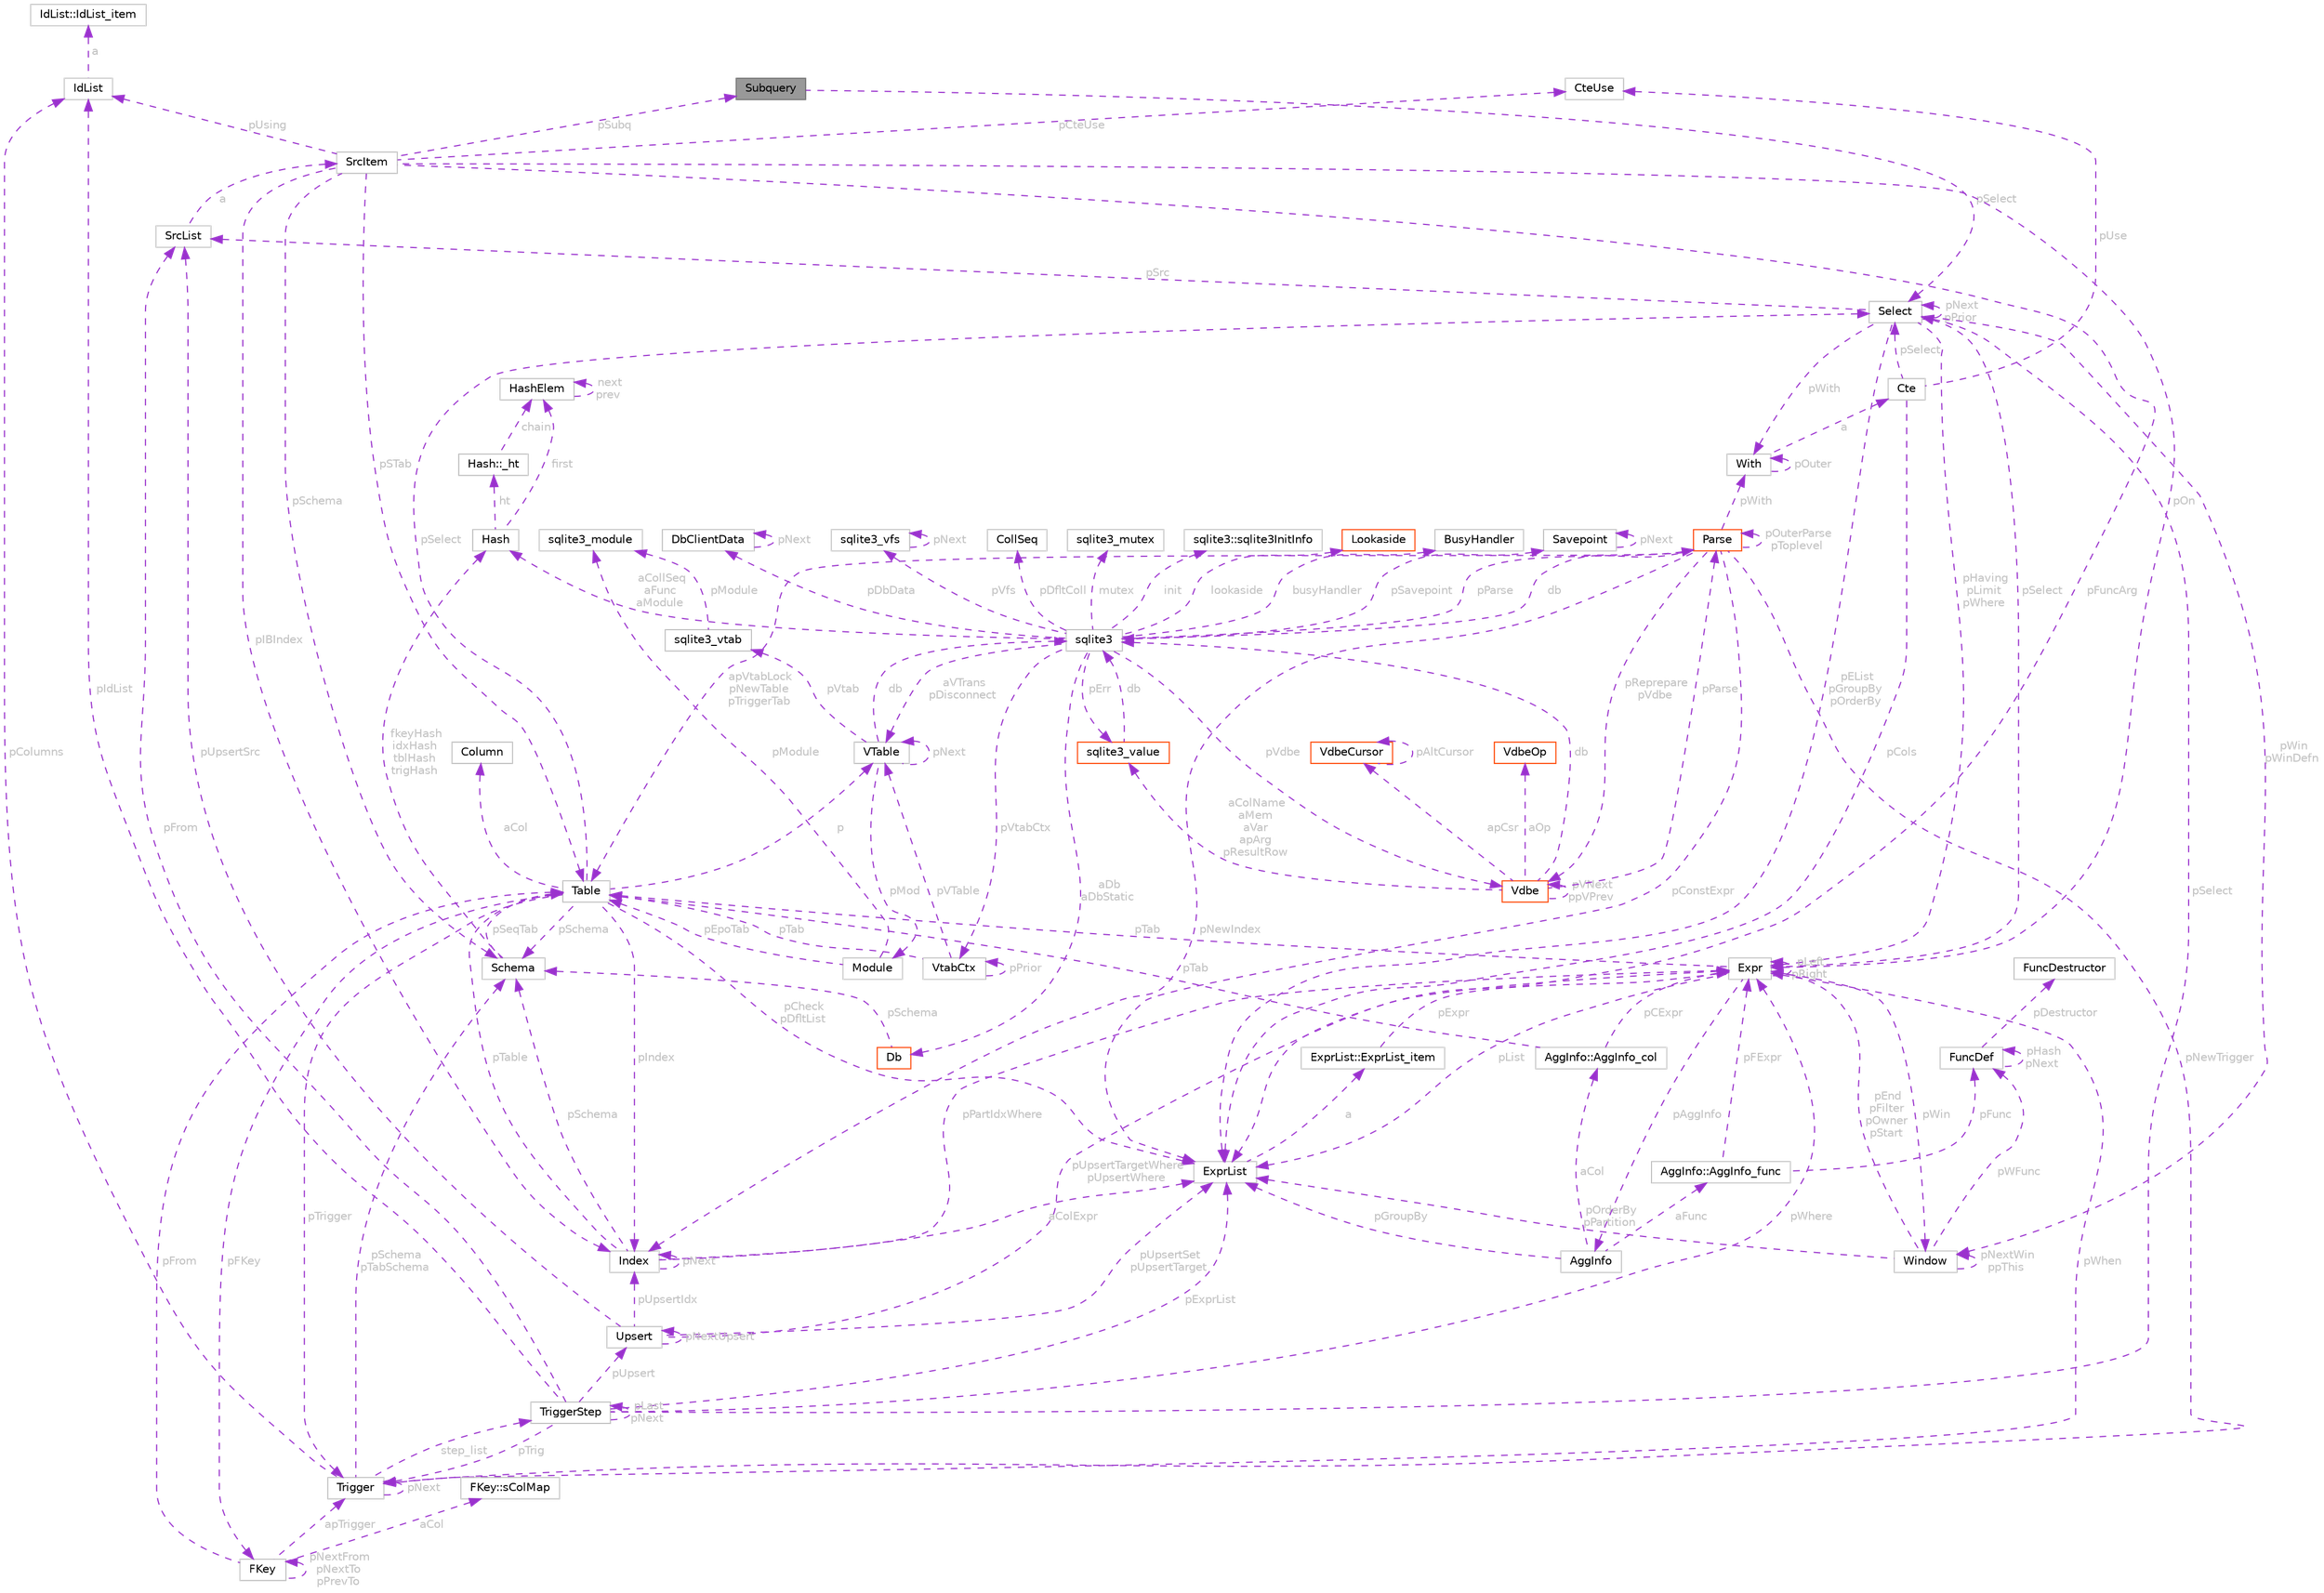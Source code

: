 digraph "Subquery"
{
 // LATEX_PDF_SIZE
  bgcolor="transparent";
  edge [fontname=Helvetica,fontsize=10,labelfontname=Helvetica,labelfontsize=10];
  node [fontname=Helvetica,fontsize=10,shape=box,height=0.2,width=0.4];
  Node1 [id="Node000001",label="Subquery",height=0.2,width=0.4,color="gray40", fillcolor="grey60", style="filled", fontcolor="black",tooltip=" "];
  Node2 -> Node1 [id="edge1_Node000001_Node000002",dir="back",color="darkorchid3",style="dashed",tooltip=" ",label=" pSelect",fontcolor="grey" ];
  Node2 [id="Node000002",label="Select",height=0.2,width=0.4,color="grey75", fillcolor="white", style="filled",URL="$structSelect.html",tooltip=" "];
  Node3 -> Node2 [id="edge2_Node000002_Node000003",dir="back",color="darkorchid3",style="dashed",tooltip=" ",label=" pEList\npGroupBy\npOrderBy",fontcolor="grey" ];
  Node3 [id="Node000003",label="ExprList",height=0.2,width=0.4,color="grey75", fillcolor="white", style="filled",URL="$structExprList.html",tooltip=" "];
  Node4 -> Node3 [id="edge3_Node000003_Node000004",dir="back",color="darkorchid3",style="dashed",tooltip=" ",label=" a",fontcolor="grey" ];
  Node4 [id="Node000004",label="ExprList::ExprList_item",height=0.2,width=0.4,color="grey75", fillcolor="white", style="filled",URL="$structExprList_1_1ExprList__item.html",tooltip=" "];
  Node5 -> Node4 [id="edge4_Node000004_Node000005",dir="back",color="darkorchid3",style="dashed",tooltip=" ",label=" pExpr",fontcolor="grey" ];
  Node5 [id="Node000005",label="Expr",height=0.2,width=0.4,color="grey75", fillcolor="white", style="filled",URL="$structExpr.html",tooltip=" "];
  Node5 -> Node5 [id="edge5_Node000005_Node000005",dir="back",color="darkorchid3",style="dashed",tooltip=" ",label=" pLeft\npRight",fontcolor="grey" ];
  Node3 -> Node5 [id="edge6_Node000005_Node000003",dir="back",color="darkorchid3",style="dashed",tooltip=" ",label=" pList",fontcolor="grey" ];
  Node2 -> Node5 [id="edge7_Node000005_Node000002",dir="back",color="darkorchid3",style="dashed",tooltip=" ",label=" pSelect",fontcolor="grey" ];
  Node6 -> Node5 [id="edge8_Node000005_Node000006",dir="back",color="darkorchid3",style="dashed",tooltip=" ",label=" pAggInfo",fontcolor="grey" ];
  Node6 [id="Node000006",label="AggInfo",height=0.2,width=0.4,color="grey75", fillcolor="white", style="filled",URL="$structAggInfo.html",tooltip=" "];
  Node3 -> Node6 [id="edge9_Node000006_Node000003",dir="back",color="darkorchid3",style="dashed",tooltip=" ",label=" pGroupBy",fontcolor="grey" ];
  Node7 -> Node6 [id="edge10_Node000006_Node000007",dir="back",color="darkorchid3",style="dashed",tooltip=" ",label=" aCol",fontcolor="grey" ];
  Node7 [id="Node000007",label="AggInfo::AggInfo_col",height=0.2,width=0.4,color="grey75", fillcolor="white", style="filled",URL="$structAggInfo_1_1AggInfo__col.html",tooltip=" "];
  Node8 -> Node7 [id="edge11_Node000007_Node000008",dir="back",color="darkorchid3",style="dashed",tooltip=" ",label=" pTab",fontcolor="grey" ];
  Node8 [id="Node000008",label="Table",height=0.2,width=0.4,color="grey75", fillcolor="white", style="filled",URL="$structTable.html",tooltip=" "];
  Node9 -> Node8 [id="edge12_Node000008_Node000009",dir="back",color="darkorchid3",style="dashed",tooltip=" ",label=" aCol",fontcolor="grey" ];
  Node9 [id="Node000009",label="Column",height=0.2,width=0.4,color="grey75", fillcolor="white", style="filled",URL="$structColumn.html",tooltip=" "];
  Node10 -> Node8 [id="edge13_Node000008_Node000010",dir="back",color="darkorchid3",style="dashed",tooltip=" ",label=" pIndex",fontcolor="grey" ];
  Node10 [id="Node000010",label="Index",height=0.2,width=0.4,color="grey75", fillcolor="white", style="filled",URL="$structIndex.html",tooltip=" "];
  Node8 -> Node10 [id="edge14_Node000010_Node000008",dir="back",color="darkorchid3",style="dashed",tooltip=" ",label=" pTable",fontcolor="grey" ];
  Node10 -> Node10 [id="edge15_Node000010_Node000010",dir="back",color="darkorchid3",style="dashed",tooltip=" ",label=" pNext",fontcolor="grey" ];
  Node11 -> Node10 [id="edge16_Node000010_Node000011",dir="back",color="darkorchid3",style="dashed",tooltip=" ",label=" pSchema",fontcolor="grey" ];
  Node11 [id="Node000011",label="Schema",height=0.2,width=0.4,color="grey75", fillcolor="white", style="filled",URL="$structSchema.html",tooltip=" "];
  Node12 -> Node11 [id="edge17_Node000011_Node000012",dir="back",color="darkorchid3",style="dashed",tooltip=" ",label=" fkeyHash\nidxHash\ntblHash\ntrigHash",fontcolor="grey" ];
  Node12 [id="Node000012",label="Hash",height=0.2,width=0.4,color="grey75", fillcolor="white", style="filled",URL="$structHash.html",tooltip=" "];
  Node13 -> Node12 [id="edge18_Node000012_Node000013",dir="back",color="darkorchid3",style="dashed",tooltip=" ",label=" first",fontcolor="grey" ];
  Node13 [id="Node000013",label="HashElem",height=0.2,width=0.4,color="grey75", fillcolor="white", style="filled",URL="$structHashElem.html",tooltip=" "];
  Node13 -> Node13 [id="edge19_Node000013_Node000013",dir="back",color="darkorchid3",style="dashed",tooltip=" ",label=" next\nprev",fontcolor="grey" ];
  Node14 -> Node12 [id="edge20_Node000012_Node000014",dir="back",color="darkorchid3",style="dashed",tooltip=" ",label=" ht",fontcolor="grey" ];
  Node14 [id="Node000014",label="Hash::_ht",height=0.2,width=0.4,color="grey75", fillcolor="white", style="filled",URL="$structHash_1_1__ht.html",tooltip=" "];
  Node13 -> Node14 [id="edge21_Node000014_Node000013",dir="back",color="darkorchid3",style="dashed",tooltip=" ",label=" chain",fontcolor="grey" ];
  Node8 -> Node11 [id="edge22_Node000011_Node000008",dir="back",color="darkorchid3",style="dashed",tooltip=" ",label=" pSeqTab",fontcolor="grey" ];
  Node5 -> Node10 [id="edge23_Node000010_Node000005",dir="back",color="darkorchid3",style="dashed",tooltip=" ",label=" pPartIdxWhere",fontcolor="grey" ];
  Node3 -> Node10 [id="edge24_Node000010_Node000003",dir="back",color="darkorchid3",style="dashed",tooltip=" ",label=" aColExpr",fontcolor="grey" ];
  Node3 -> Node8 [id="edge25_Node000008_Node000003",dir="back",color="darkorchid3",style="dashed",tooltip=" ",label=" pCheck\npDfltList",fontcolor="grey" ];
  Node15 -> Node8 [id="edge26_Node000008_Node000015",dir="back",color="darkorchid3",style="dashed",tooltip=" ",label=" pFKey",fontcolor="grey" ];
  Node15 [id="Node000015",label="FKey",height=0.2,width=0.4,color="grey75", fillcolor="white", style="filled",URL="$structFKey.html",tooltip=" "];
  Node8 -> Node15 [id="edge27_Node000015_Node000008",dir="back",color="darkorchid3",style="dashed",tooltip=" ",label=" pFrom",fontcolor="grey" ];
  Node15 -> Node15 [id="edge28_Node000015_Node000015",dir="back",color="darkorchid3",style="dashed",tooltip=" ",label=" pNextFrom\npNextTo\npPrevTo",fontcolor="grey" ];
  Node16 -> Node15 [id="edge29_Node000015_Node000016",dir="back",color="darkorchid3",style="dashed",tooltip=" ",label=" apTrigger",fontcolor="grey" ];
  Node16 [id="Node000016",label="Trigger",height=0.2,width=0.4,color="grey75", fillcolor="white", style="filled",URL="$structTrigger.html",tooltip=" "];
  Node5 -> Node16 [id="edge30_Node000016_Node000005",dir="back",color="darkorchid3",style="dashed",tooltip=" ",label=" pWhen",fontcolor="grey" ];
  Node17 -> Node16 [id="edge31_Node000016_Node000017",dir="back",color="darkorchid3",style="dashed",tooltip=" ",label=" pColumns",fontcolor="grey" ];
  Node17 [id="Node000017",label="IdList",height=0.2,width=0.4,color="grey75", fillcolor="white", style="filled",URL="$structIdList.html",tooltip=" "];
  Node18 -> Node17 [id="edge32_Node000017_Node000018",dir="back",color="darkorchid3",style="dashed",tooltip=" ",label=" a",fontcolor="grey" ];
  Node18 [id="Node000018",label="IdList::IdList_item",height=0.2,width=0.4,color="grey75", fillcolor="white", style="filled",URL="$structIdList_1_1IdList__item.html",tooltip=" "];
  Node11 -> Node16 [id="edge33_Node000016_Node000011",dir="back",color="darkorchid3",style="dashed",tooltip=" ",label=" pSchema\npTabSchema",fontcolor="grey" ];
  Node19 -> Node16 [id="edge34_Node000016_Node000019",dir="back",color="darkorchid3",style="dashed",tooltip=" ",label=" step_list",fontcolor="grey" ];
  Node19 [id="Node000019",label="TriggerStep",height=0.2,width=0.4,color="grey75", fillcolor="white", style="filled",URL="$structTriggerStep.html",tooltip=" "];
  Node16 -> Node19 [id="edge35_Node000019_Node000016",dir="back",color="darkorchid3",style="dashed",tooltip=" ",label=" pTrig",fontcolor="grey" ];
  Node2 -> Node19 [id="edge36_Node000019_Node000002",dir="back",color="darkorchid3",style="dashed",tooltip=" ",label=" pSelect",fontcolor="grey" ];
  Node20 -> Node19 [id="edge37_Node000019_Node000020",dir="back",color="darkorchid3",style="dashed",tooltip=" ",label=" pFrom",fontcolor="grey" ];
  Node20 [id="Node000020",label="SrcList",height=0.2,width=0.4,color="grey75", fillcolor="white", style="filled",URL="$structSrcList.html",tooltip=" "];
  Node21 -> Node20 [id="edge38_Node000020_Node000021",dir="back",color="darkorchid3",style="dashed",tooltip=" ",label=" a",fontcolor="grey" ];
  Node21 [id="Node000021",label="SrcItem",height=0.2,width=0.4,color="grey75", fillcolor="white", style="filled",URL="$structSrcItem.html",tooltip=" "];
  Node8 -> Node21 [id="edge39_Node000021_Node000008",dir="back",color="darkorchid3",style="dashed",tooltip=" ",label=" pSTab",fontcolor="grey" ];
  Node3 -> Node21 [id="edge40_Node000021_Node000003",dir="back",color="darkorchid3",style="dashed",tooltip=" ",label=" pFuncArg",fontcolor="grey" ];
  Node10 -> Node21 [id="edge41_Node000021_Node000010",dir="back",color="darkorchid3",style="dashed",tooltip=" ",label=" pIBIndex",fontcolor="grey" ];
  Node22 -> Node21 [id="edge42_Node000021_Node000022",dir="back",color="darkorchid3",style="dashed",tooltip=" ",label=" pCteUse",fontcolor="grey" ];
  Node22 [id="Node000022",label="CteUse",height=0.2,width=0.4,color="grey75", fillcolor="white", style="filled",URL="$structCteUse.html",tooltip=" "];
  Node5 -> Node21 [id="edge43_Node000021_Node000005",dir="back",color="darkorchid3",style="dashed",tooltip=" ",label=" pOn",fontcolor="grey" ];
  Node17 -> Node21 [id="edge44_Node000021_Node000017",dir="back",color="darkorchid3",style="dashed",tooltip=" ",label=" pUsing",fontcolor="grey" ];
  Node11 -> Node21 [id="edge45_Node000021_Node000011",dir="back",color="darkorchid3",style="dashed",tooltip=" ",label=" pSchema",fontcolor="grey" ];
  Node1 -> Node21 [id="edge46_Node000021_Node000001",dir="back",color="darkorchid3",style="dashed",tooltip=" ",label=" pSubq",fontcolor="grey" ];
  Node5 -> Node19 [id="edge47_Node000019_Node000005",dir="back",color="darkorchid3",style="dashed",tooltip=" ",label=" pWhere",fontcolor="grey" ];
  Node3 -> Node19 [id="edge48_Node000019_Node000003",dir="back",color="darkorchid3",style="dashed",tooltip=" ",label=" pExprList",fontcolor="grey" ];
  Node17 -> Node19 [id="edge49_Node000019_Node000017",dir="back",color="darkorchid3",style="dashed",tooltip=" ",label=" pIdList",fontcolor="grey" ];
  Node23 -> Node19 [id="edge50_Node000019_Node000023",dir="back",color="darkorchid3",style="dashed",tooltip=" ",label=" pUpsert",fontcolor="grey" ];
  Node23 [id="Node000023",label="Upsert",height=0.2,width=0.4,color="grey75", fillcolor="white", style="filled",URL="$structUpsert.html",tooltip=" "];
  Node3 -> Node23 [id="edge51_Node000023_Node000003",dir="back",color="darkorchid3",style="dashed",tooltip=" ",label=" pUpsertSet\npUpsertTarget",fontcolor="grey" ];
  Node5 -> Node23 [id="edge52_Node000023_Node000005",dir="back",color="darkorchid3",style="dashed",tooltip=" ",label=" pUpsertTargetWhere\npUpsertWhere",fontcolor="grey" ];
  Node23 -> Node23 [id="edge53_Node000023_Node000023",dir="back",color="darkorchid3",style="dashed",tooltip=" ",label=" pNextUpsert",fontcolor="grey" ];
  Node10 -> Node23 [id="edge54_Node000023_Node000010",dir="back",color="darkorchid3",style="dashed",tooltip=" ",label=" pUpsertIdx",fontcolor="grey" ];
  Node20 -> Node23 [id="edge55_Node000023_Node000020",dir="back",color="darkorchid3",style="dashed",tooltip=" ",label=" pUpsertSrc",fontcolor="grey" ];
  Node19 -> Node19 [id="edge56_Node000019_Node000019",dir="back",color="darkorchid3",style="dashed",tooltip=" ",label=" pLast\npNext",fontcolor="grey" ];
  Node16 -> Node16 [id="edge57_Node000016_Node000016",dir="back",color="darkorchid3",style="dashed",tooltip=" ",label=" pNext",fontcolor="grey" ];
  Node24 -> Node15 [id="edge58_Node000015_Node000024",dir="back",color="darkorchid3",style="dashed",tooltip=" ",label=" aCol",fontcolor="grey" ];
  Node24 [id="Node000024",label="FKey::sColMap",height=0.2,width=0.4,color="grey75", fillcolor="white", style="filled",URL="$structFKey_1_1sColMap.html",tooltip=" "];
  Node2 -> Node8 [id="edge59_Node000008_Node000002",dir="back",color="darkorchid3",style="dashed",tooltip=" ",label=" pSelect",fontcolor="grey" ];
  Node25 -> Node8 [id="edge60_Node000008_Node000025",dir="back",color="darkorchid3",style="dashed",tooltip=" ",label=" p",fontcolor="grey" ];
  Node25 [id="Node000025",label="VTable",height=0.2,width=0.4,color="grey75", fillcolor="white", style="filled",URL="$structVTable.html",tooltip=" "];
  Node26 -> Node25 [id="edge61_Node000025_Node000026",dir="back",color="darkorchid3",style="dashed",tooltip=" ",label=" db",fontcolor="grey" ];
  Node26 [id="Node000026",label="sqlite3",height=0.2,width=0.4,color="grey75", fillcolor="white", style="filled",URL="$structsqlite3.html",tooltip=" "];
  Node27 -> Node26 [id="edge62_Node000026_Node000027",dir="back",color="darkorchid3",style="dashed",tooltip=" ",label=" pVfs",fontcolor="grey" ];
  Node27 [id="Node000027",label="sqlite3_vfs",height=0.2,width=0.4,color="grey75", fillcolor="white", style="filled",URL="$structsqlite3__vfs.html",tooltip=" "];
  Node27 -> Node27 [id="edge63_Node000027_Node000027",dir="back",color="darkorchid3",style="dashed",tooltip=" ",label=" pNext",fontcolor="grey" ];
  Node28 -> Node26 [id="edge64_Node000026_Node000028",dir="back",color="darkorchid3",style="dashed",tooltip=" ",label=" pVdbe",fontcolor="grey" ];
  Node28 [id="Node000028",label="Vdbe",height=0.2,width=0.4,color="orangered", fillcolor="white", style="filled",URL="$structVdbe.html",tooltip=" "];
  Node26 -> Node28 [id="edge65_Node000028_Node000026",dir="back",color="darkorchid3",style="dashed",tooltip=" ",label=" db",fontcolor="grey" ];
  Node28 -> Node28 [id="edge66_Node000028_Node000028",dir="back",color="darkorchid3",style="dashed",tooltip=" ",label=" pVNext\nppVPrev",fontcolor="grey" ];
  Node29 -> Node28 [id="edge67_Node000028_Node000029",dir="back",color="darkorchid3",style="dashed",tooltip=" ",label=" pParse",fontcolor="grey" ];
  Node29 [id="Node000029",label="Parse",height=0.2,width=0.4,color="orangered", fillcolor="white", style="filled",URL="$structParse.html",tooltip=" "];
  Node26 -> Node29 [id="edge68_Node000029_Node000026",dir="back",color="darkorchid3",style="dashed",tooltip=" ",label=" db",fontcolor="grey" ];
  Node28 -> Node29 [id="edge69_Node000029_Node000028",dir="back",color="darkorchid3",style="dashed",tooltip=" ",label=" pReprepare\npVdbe",fontcolor="grey" ];
  Node3 -> Node29 [id="edge70_Node000029_Node000003",dir="back",color="darkorchid3",style="dashed",tooltip=" ",label=" pConstExpr",fontcolor="grey" ];
  Node29 -> Node29 [id="edge71_Node000029_Node000029",dir="back",color="darkorchid3",style="dashed",tooltip=" ",label=" pOuterParse\npToplevel",fontcolor="grey" ];
  Node8 -> Node29 [id="edge72_Node000029_Node000008",dir="back",color="darkorchid3",style="dashed",tooltip=" ",label=" apVtabLock\npNewTable\npTriggerTab",fontcolor="grey" ];
  Node10 -> Node29 [id="edge73_Node000029_Node000010",dir="back",color="darkorchid3",style="dashed",tooltip=" ",label=" pNewIndex",fontcolor="grey" ];
  Node16 -> Node29 [id="edge74_Node000029_Node000016",dir="back",color="darkorchid3",style="dashed",tooltip=" ",label=" pNewTrigger",fontcolor="grey" ];
  Node48 -> Node29 [id="edge75_Node000029_Node000048",dir="back",color="darkorchid3",style="dashed",tooltip=" ",label=" pWith",fontcolor="grey" ];
  Node48 [id="Node000048",label="With",height=0.2,width=0.4,color="grey75", fillcolor="white", style="filled",URL="$structWith.html",tooltip=" "];
  Node48 -> Node48 [id="edge76_Node000048_Node000048",dir="back",color="darkorchid3",style="dashed",tooltip=" ",label=" pOuter",fontcolor="grey" ];
  Node49 -> Node48 [id="edge77_Node000048_Node000049",dir="back",color="darkorchid3",style="dashed",tooltip=" ",label=" a",fontcolor="grey" ];
  Node49 [id="Node000049",label="Cte",height=0.2,width=0.4,color="grey75", fillcolor="white", style="filled",URL="$structCte.html",tooltip=" "];
  Node3 -> Node49 [id="edge78_Node000049_Node000003",dir="back",color="darkorchid3",style="dashed",tooltip=" ",label=" pCols",fontcolor="grey" ];
  Node2 -> Node49 [id="edge79_Node000049_Node000002",dir="back",color="darkorchid3",style="dashed",tooltip=" ",label=" pSelect",fontcolor="grey" ];
  Node22 -> Node49 [id="edge80_Node000049_Node000022",dir="back",color="darkorchid3",style="dashed",tooltip=" ",label=" pUse",fontcolor="grey" ];
  Node40 -> Node28 [id="edge81_Node000028_Node000040",dir="back",color="darkorchid3",style="dashed",tooltip=" ",label=" aColName\naMem\naVar\napArg\npResultRow",fontcolor="grey" ];
  Node40 [id="Node000040",label="sqlite3_value",height=0.2,width=0.4,color="orangered", fillcolor="white", style="filled",URL="$structsqlite3__value.html",tooltip=" "];
  Node26 -> Node40 [id="edge82_Node000040_Node000026",dir="back",color="darkorchid3",style="dashed",tooltip=" ",label=" db",fontcolor="grey" ];
  Node51 -> Node28 [id="edge83_Node000028_Node000051",dir="back",color="darkorchid3",style="dashed",tooltip=" ",label=" apCsr",fontcolor="grey" ];
  Node51 [id="Node000051",label="VdbeCursor",height=0.2,width=0.4,color="orangered", fillcolor="white", style="filled",URL="$structVdbeCursor.html",tooltip=" "];
  Node51 -> Node51 [id="edge84_Node000051_Node000051",dir="back",color="darkorchid3",style="dashed",tooltip=" ",label=" pAltCursor",fontcolor="grey" ];
  Node35 -> Node28 [id="edge85_Node000028_Node000035",dir="back",color="darkorchid3",style="dashed",tooltip=" ",label=" aOp",fontcolor="grey" ];
  Node35 [id="Node000035",label="VdbeOp",height=0.2,width=0.4,color="orangered", fillcolor="white", style="filled",URL="$structVdbeOp.html",tooltip=" "];
  Node42 -> Node26 [id="edge86_Node000026_Node000042",dir="back",color="darkorchid3",style="dashed",tooltip=" ",label=" pDfltColl",fontcolor="grey" ];
  Node42 [id="Node000042",label="CollSeq",height=0.2,width=0.4,color="grey75", fillcolor="white", style="filled",URL="$structCollSeq.html",tooltip=" "];
  Node68 -> Node26 [id="edge87_Node000026_Node000068",dir="back",color="darkorchid3",style="dashed",tooltip=" ",label=" mutex",fontcolor="grey" ];
  Node68 [id="Node000068",label="sqlite3_mutex",height=0.2,width=0.4,color="grey75", fillcolor="white", style="filled",URL="$structsqlite3__mutex.html",tooltip=" "];
  Node86 -> Node26 [id="edge88_Node000026_Node000086",dir="back",color="darkorchid3",style="dashed",tooltip=" ",label=" aDb\naDbStatic",fontcolor="grey" ];
  Node86 [id="Node000086",label="Db",height=0.2,width=0.4,color="orangered", fillcolor="white", style="filled",URL="$structDb.html",tooltip=" "];
  Node11 -> Node86 [id="edge89_Node000086_Node000011",dir="back",color="darkorchid3",style="dashed",tooltip=" ",label=" pSchema",fontcolor="grey" ];
  Node87 -> Node26 [id="edge90_Node000026_Node000087",dir="back",color="darkorchid3",style="dashed",tooltip=" ",label=" init",fontcolor="grey" ];
  Node87 [id="Node000087",label="sqlite3::sqlite3InitInfo",height=0.2,width=0.4,color="grey75", fillcolor="white", style="filled",URL="$structsqlite3_1_1sqlite3InitInfo.html",tooltip=" "];
  Node29 -> Node26 [id="edge91_Node000026_Node000029",dir="back",color="darkorchid3",style="dashed",tooltip=" ",label=" pParse",fontcolor="grey" ];
  Node40 -> Node26 [id="edge92_Node000026_Node000040",dir="back",color="darkorchid3",style="dashed",tooltip=" ",label=" pErr",fontcolor="grey" ];
  Node88 -> Node26 [id="edge93_Node000026_Node000088",dir="back",color="darkorchid3",style="dashed",tooltip=" ",label=" lookaside",fontcolor="grey" ];
  Node88 [id="Node000088",label="Lookaside",height=0.2,width=0.4,color="orangered", fillcolor="white", style="filled",URL="$structLookaside.html",tooltip=" "];
  Node12 -> Node26 [id="edge94_Node000026_Node000012",dir="back",color="darkorchid3",style="dashed",tooltip=" ",label=" aCollSeq\naFunc\naModule",fontcolor="grey" ];
  Node90 -> Node26 [id="edge95_Node000026_Node000090",dir="back",color="darkorchid3",style="dashed",tooltip=" ",label=" pVtabCtx",fontcolor="grey" ];
  Node90 [id="Node000090",label="VtabCtx",height=0.2,width=0.4,color="grey75", fillcolor="white", style="filled",URL="$structVtabCtx.html",tooltip=" "];
  Node25 -> Node90 [id="edge96_Node000090_Node000025",dir="back",color="darkorchid3",style="dashed",tooltip=" ",label=" pVTable",fontcolor="grey" ];
  Node8 -> Node90 [id="edge97_Node000090_Node000008",dir="back",color="darkorchid3",style="dashed",tooltip=" ",label=" pTab",fontcolor="grey" ];
  Node90 -> Node90 [id="edge98_Node000090_Node000090",dir="back",color="darkorchid3",style="dashed",tooltip=" ",label=" pPrior",fontcolor="grey" ];
  Node25 -> Node26 [id="edge99_Node000026_Node000025",dir="back",color="darkorchid3",style="dashed",tooltip=" ",label=" aVTrans\npDisconnect",fontcolor="grey" ];
  Node91 -> Node26 [id="edge100_Node000026_Node000091",dir="back",color="darkorchid3",style="dashed",tooltip=" ",label=" busyHandler",fontcolor="grey" ];
  Node91 [id="Node000091",label="BusyHandler",height=0.2,width=0.4,color="grey75", fillcolor="white", style="filled",URL="$structBusyHandler.html",tooltip=" "];
  Node92 -> Node26 [id="edge101_Node000026_Node000092",dir="back",color="darkorchid3",style="dashed",tooltip=" ",label=" pSavepoint",fontcolor="grey" ];
  Node92 [id="Node000092",label="Savepoint",height=0.2,width=0.4,color="grey75", fillcolor="white", style="filled",URL="$structSavepoint.html",tooltip=" "];
  Node92 -> Node92 [id="edge102_Node000092_Node000092",dir="back",color="darkorchid3",style="dashed",tooltip=" ",label=" pNext",fontcolor="grey" ];
  Node93 -> Node26 [id="edge103_Node000026_Node000093",dir="back",color="darkorchid3",style="dashed",tooltip=" ",label=" pDbData",fontcolor="grey" ];
  Node93 [id="Node000093",label="DbClientData",height=0.2,width=0.4,color="grey75", fillcolor="white", style="filled",URL="$structDbClientData.html",tooltip=" "];
  Node93 -> Node93 [id="edge104_Node000093_Node000093",dir="back",color="darkorchid3",style="dashed",tooltip=" ",label=" pNext",fontcolor="grey" ];
  Node94 -> Node25 [id="edge105_Node000025_Node000094",dir="back",color="darkorchid3",style="dashed",tooltip=" ",label=" pMod",fontcolor="grey" ];
  Node94 [id="Node000094",label="Module",height=0.2,width=0.4,color="grey75", fillcolor="white", style="filled",URL="$structModule.html",tooltip=" "];
  Node72 -> Node94 [id="edge106_Node000094_Node000072",dir="back",color="darkorchid3",style="dashed",tooltip=" ",label=" pModule",fontcolor="grey" ];
  Node72 [id="Node000072",label="sqlite3_module",height=0.2,width=0.4,color="grey75", fillcolor="white", style="filled",URL="$structsqlite3__module.html",tooltip=" "];
  Node8 -> Node94 [id="edge107_Node000094_Node000008",dir="back",color="darkorchid3",style="dashed",tooltip=" ",label=" pEpoTab",fontcolor="grey" ];
  Node71 -> Node25 [id="edge108_Node000025_Node000071",dir="back",color="darkorchid3",style="dashed",tooltip=" ",label=" pVtab",fontcolor="grey" ];
  Node71 [id="Node000071",label="sqlite3_vtab",height=0.2,width=0.4,color="grey75", fillcolor="white", style="filled",URL="$structsqlite3__vtab.html",tooltip=" "];
  Node72 -> Node71 [id="edge109_Node000071_Node000072",dir="back",color="darkorchid3",style="dashed",tooltip=" ",label=" pModule",fontcolor="grey" ];
  Node25 -> Node25 [id="edge110_Node000025_Node000025",dir="back",color="darkorchid3",style="dashed",tooltip=" ",label=" pNext",fontcolor="grey" ];
  Node16 -> Node8 [id="edge111_Node000008_Node000016",dir="back",color="darkorchid3",style="dashed",tooltip=" ",label=" pTrigger",fontcolor="grey" ];
  Node11 -> Node8 [id="edge112_Node000008_Node000011",dir="back",color="darkorchid3",style="dashed",tooltip=" ",label=" pSchema",fontcolor="grey" ];
  Node5 -> Node7 [id="edge113_Node000007_Node000005",dir="back",color="darkorchid3",style="dashed",tooltip=" ",label=" pCExpr",fontcolor="grey" ];
  Node95 -> Node6 [id="edge114_Node000006_Node000095",dir="back",color="darkorchid3",style="dashed",tooltip=" ",label=" aFunc",fontcolor="grey" ];
  Node95 [id="Node000095",label="AggInfo::AggInfo_func",height=0.2,width=0.4,color="grey75", fillcolor="white", style="filled",URL="$structAggInfo_1_1AggInfo__func.html",tooltip=" "];
  Node5 -> Node95 [id="edge115_Node000095_Node000005",dir="back",color="darkorchid3",style="dashed",tooltip=" ",label=" pFExpr",fontcolor="grey" ];
  Node37 -> Node95 [id="edge116_Node000095_Node000037",dir="back",color="darkorchid3",style="dashed",tooltip=" ",label=" pFunc",fontcolor="grey" ];
  Node37 [id="Node000037",label="FuncDef",height=0.2,width=0.4,color="grey75", fillcolor="white", style="filled",URL="$structFuncDef.html",tooltip=" "];
  Node37 -> Node37 [id="edge117_Node000037_Node000037",dir="back",color="darkorchid3",style="dashed",tooltip=" ",label=" pHash\npNext",fontcolor="grey" ];
  Node38 -> Node37 [id="edge118_Node000037_Node000038",dir="back",color="darkorchid3",style="dashed",tooltip=" ",label=" pDestructor",fontcolor="grey" ];
  Node38 [id="Node000038",label="FuncDestructor",height=0.2,width=0.4,color="grey75", fillcolor="white", style="filled",URL="$structFuncDestructor.html",tooltip=" "];
  Node8 -> Node5 [id="edge119_Node000005_Node000008",dir="back",color="darkorchid3",style="dashed",tooltip=" ",label=" pTab",fontcolor="grey" ];
  Node96 -> Node5 [id="edge120_Node000005_Node000096",dir="back",color="darkorchid3",style="dashed",tooltip=" ",label=" pWin",fontcolor="grey" ];
  Node96 [id="Node000096",label="Window",height=0.2,width=0.4,color="grey75", fillcolor="white", style="filled",URL="$structWindow.html",tooltip=" "];
  Node3 -> Node96 [id="edge121_Node000096_Node000003",dir="back",color="darkorchid3",style="dashed",tooltip=" ",label=" pOrderBy\npPartition",fontcolor="grey" ];
  Node5 -> Node96 [id="edge122_Node000096_Node000005",dir="back",color="darkorchid3",style="dashed",tooltip=" ",label=" pEnd\npFilter\npOwner\npStart",fontcolor="grey" ];
  Node96 -> Node96 [id="edge123_Node000096_Node000096",dir="back",color="darkorchid3",style="dashed",tooltip=" ",label=" pNextWin\nppThis",fontcolor="grey" ];
  Node37 -> Node96 [id="edge124_Node000096_Node000037",dir="back",color="darkorchid3",style="dashed",tooltip=" ",label=" pWFunc",fontcolor="grey" ];
  Node20 -> Node2 [id="edge125_Node000002_Node000020",dir="back",color="darkorchid3",style="dashed",tooltip=" ",label=" pSrc",fontcolor="grey" ];
  Node5 -> Node2 [id="edge126_Node000002_Node000005",dir="back",color="darkorchid3",style="dashed",tooltip=" ",label=" pHaving\npLimit\npWhere",fontcolor="grey" ];
  Node2 -> Node2 [id="edge127_Node000002_Node000002",dir="back",color="darkorchid3",style="dashed",tooltip=" ",label=" pNext\npPrior",fontcolor="grey" ];
  Node48 -> Node2 [id="edge128_Node000002_Node000048",dir="back",color="darkorchid3",style="dashed",tooltip=" ",label=" pWith",fontcolor="grey" ];
  Node96 -> Node2 [id="edge129_Node000002_Node000096",dir="back",color="darkorchid3",style="dashed",tooltip=" ",label=" pWin\npWinDefn",fontcolor="grey" ];
}
